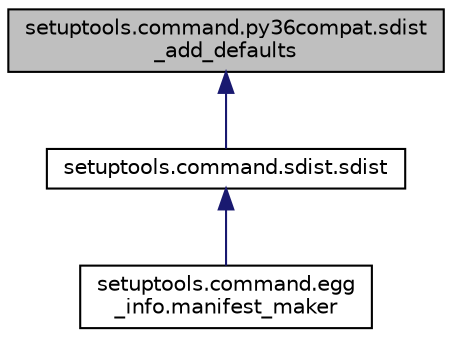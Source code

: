 digraph "setuptools.command.py36compat.sdist_add_defaults"
{
 // LATEX_PDF_SIZE
  edge [fontname="Helvetica",fontsize="10",labelfontname="Helvetica",labelfontsize="10"];
  node [fontname="Helvetica",fontsize="10",shape=record];
  Node1 [label="setuptools.command.py36compat.sdist\l_add_defaults",height=0.2,width=0.4,color="black", fillcolor="grey75", style="filled", fontcolor="black",tooltip=" "];
  Node1 -> Node2 [dir="back",color="midnightblue",fontsize="10",style="solid",fontname="Helvetica"];
  Node2 [label="setuptools.command.sdist.sdist",height=0.2,width=0.4,color="black", fillcolor="white", style="filled",URL="$classsetuptools_1_1command_1_1sdist_1_1sdist.html",tooltip=" "];
  Node2 -> Node3 [dir="back",color="midnightblue",fontsize="10",style="solid",fontname="Helvetica"];
  Node3 [label="setuptools.command.egg\l_info.manifest_maker",height=0.2,width=0.4,color="black", fillcolor="white", style="filled",URL="$classsetuptools_1_1command_1_1egg__info_1_1manifest__maker.html",tooltip=" "];
}
